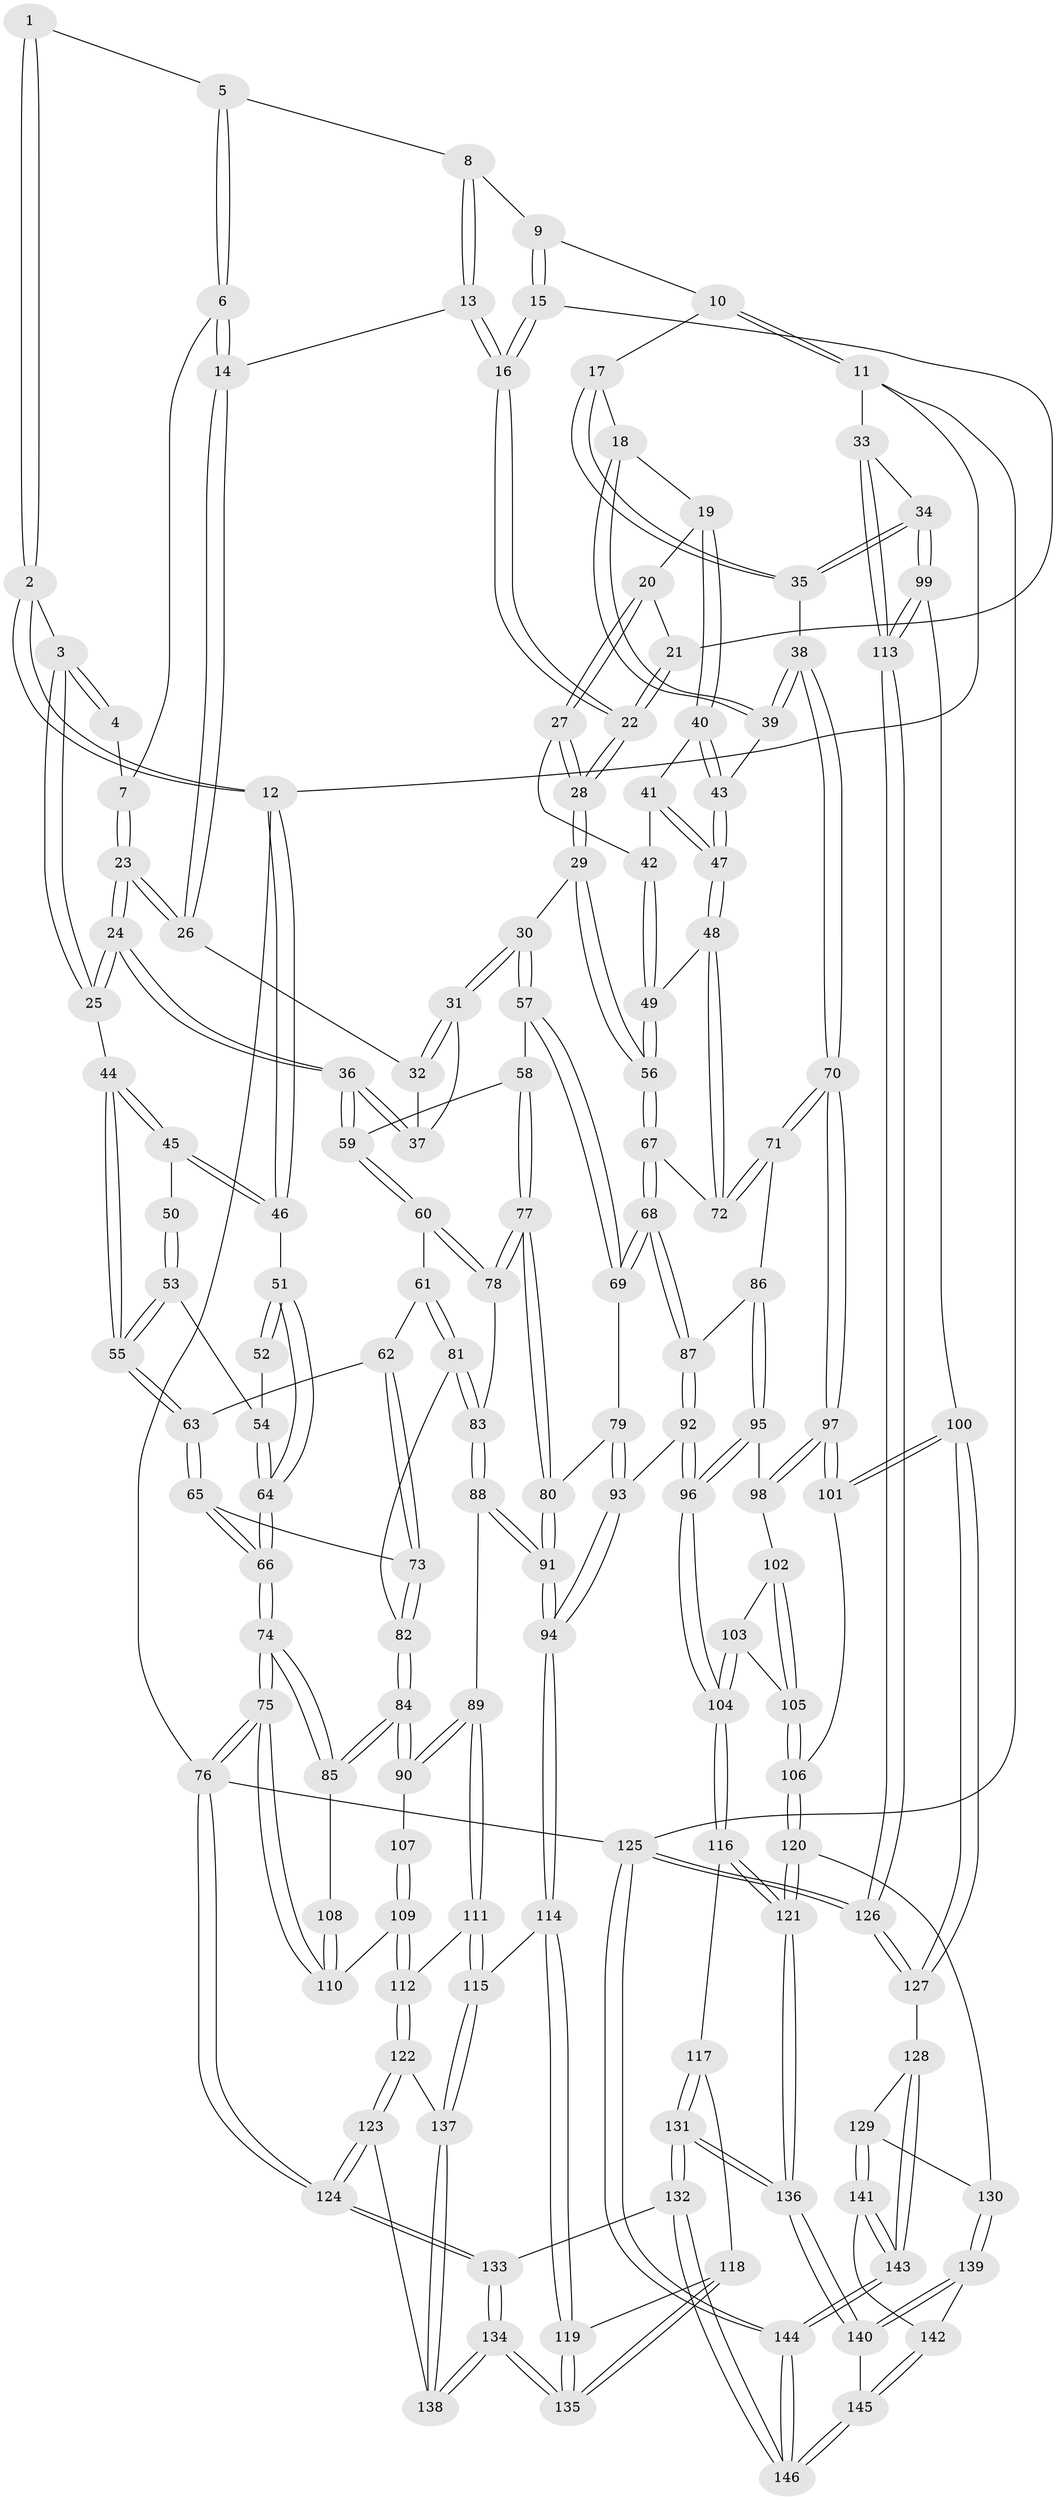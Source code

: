 // coarse degree distribution, {4: 0.42045454545454547, 3: 0.5454545454545454, 2: 0.03409090909090909}
// Generated by graph-tools (version 1.1) at 2025/38/03/04/25 23:38:24]
// undirected, 146 vertices, 362 edges
graph export_dot {
  node [color=gray90,style=filled];
  1 [pos="+0.3140013000479495+0"];
  2 [pos="+0+0"];
  3 [pos="+0.18634621324881734+0.12354349184735594"];
  4 [pos="+0.2714466191360948+0.05476044751586682"];
  5 [pos="+0.49360503994826754+0"];
  6 [pos="+0.43794521897442024+0.01227187818680151"];
  7 [pos="+0.35107783253359287+0.1143143597773907"];
  8 [pos="+0.5542063030416442+0"];
  9 [pos="+0.5745399211908693+0"];
  10 [pos="+1+0"];
  11 [pos="+1+0"];
  12 [pos="+0+0"];
  13 [pos="+0.5350187406780573+0.1688021952413972"];
  14 [pos="+0.47450000511319357+0.16123461216964302"];
  15 [pos="+0.645724882583967+0.06427156891707343"];
  16 [pos="+0.5391902020896902+0.17152348118283237"];
  17 [pos="+0.854083801921035+0.1110138730037193"];
  18 [pos="+0.7995521529798735+0.15763054951310845"];
  19 [pos="+0.7987356423829065+0.15789714994573353"];
  20 [pos="+0.6807221346398432+0.12426608120760198"];
  21 [pos="+0.6520101647165575+0.07619461339432168"];
  22 [pos="+0.5565265607233815+0.19551264840722543"];
  23 [pos="+0.33057095199611564+0.16774238190739485"];
  24 [pos="+0.27215961639600644+0.23871297770458727"];
  25 [pos="+0.21931915347814654+0.2152601956544965"];
  26 [pos="+0.46160857912411984+0.17856609134555804"];
  27 [pos="+0.6230393882783599+0.2430735034735296"];
  28 [pos="+0.5931909040037432+0.2586633168520371"];
  29 [pos="+0.5744672514380734+0.28874423347028777"];
  30 [pos="+0.5016169793161412+0.30672003309835466"];
  31 [pos="+0.48384757978692855+0.2728647246343727"];
  32 [pos="+0.4605639792972548+0.19711845101181913"];
  33 [pos="+1+0.38042017701670044"];
  34 [pos="+1+0.3829769252892823"];
  35 [pos="+1+0.3837959691732323"];
  36 [pos="+0.27340995307854704+0.24095270351198908"];
  37 [pos="+0.40036662731091865+0.23035466227088586"];
  38 [pos="+1+0.38464773796348317"];
  39 [pos="+0.8944166095669959+0.3133747524190825"];
  40 [pos="+0.7609693607773501+0.2402837053637176"];
  41 [pos="+0.7403738847617426+0.2567137554212568"];
  42 [pos="+0.7061991333535859+0.2686790613844841"];
  43 [pos="+0.8321591373847842+0.320992683956824"];
  44 [pos="+0.21548520902189405+0.216771774155527"];
  45 [pos="+0.1746171269800016+0.2235671170485054"];
  46 [pos="+0+0"];
  47 [pos="+0.7795855238641686+0.35507378071624385"];
  48 [pos="+0.7670336235133965+0.37059411565188666"];
  49 [pos="+0.7125938813260702+0.3502740663725365"];
  50 [pos="+0.1733207449678038+0.22400539559179"];
  51 [pos="+0+0"];
  52 [pos="+0.06540098167647129+0.23526743521475177"];
  53 [pos="+0.07343243550096666+0.3279551577308765"];
  54 [pos="+0.048220256868038824+0.31365057338053626"];
  55 [pos="+0.10867302813203716+0.38127201100031854"];
  56 [pos="+0.6303910000129084+0.38239981350864094"];
  57 [pos="+0.42925754006614564+0.3753057255448444"];
  58 [pos="+0.35996852569287446+0.3759190633292303"];
  59 [pos="+0.3104866344675489+0.34666538827604376"];
  60 [pos="+0.2152364622391473+0.421907401758085"];
  61 [pos="+0.21297907327523954+0.42344889865590507"];
  62 [pos="+0.15708955081945755+0.4047945989010166"];
  63 [pos="+0.10887347469156504+0.382407125275622"];
  64 [pos="+0+0.356637335823732"];
  65 [pos="+0.023882695931658964+0.45551491134424843"];
  66 [pos="+0+0.48796275686206475"];
  67 [pos="+0.6278872788925064+0.43160730349651116"];
  68 [pos="+0.5645221601077537+0.5069920936861294"];
  69 [pos="+0.5140868800838925+0.478899058832053"];
  70 [pos="+0.8528567486031311+0.5367965544715085"];
  71 [pos="+0.8154066344260791+0.5166853032076418"];
  72 [pos="+0.782538134318415+0.4754796873872379"];
  73 [pos="+0.09393175058135525+0.4988121794742391"];
  74 [pos="+0+0.48957052468432016"];
  75 [pos="+0+0.7528442880381427"];
  76 [pos="+0+1"];
  77 [pos="+0.34935578910866455+0.5229671048916089"];
  78 [pos="+0.3059181279487384+0.5236154803897045"];
  79 [pos="+0.4137206847946807+0.5429549864324564"];
  80 [pos="+0.3499772523401258+0.524307407615248"];
  81 [pos="+0.20253827813340497+0.46739639047379156"];
  82 [pos="+0.12273327521282647+0.522800143486462"];
  83 [pos="+0.23587772510952093+0.5350316427526334"];
  84 [pos="+0.12244884381647492+0.5827705738916845"];
  85 [pos="+0+0.5281285493517347"];
  86 [pos="+0.6904434135206584+0.5543310022555897"];
  87 [pos="+0.5679325167541157+0.5210567112438635"];
  88 [pos="+0.21950737797110664+0.6111677245652908"];
  89 [pos="+0.1462157884255082+0.6201384634222961"];
  90 [pos="+0.13332963680669616+0.6071911816319884"];
  91 [pos="+0.31710050421569264+0.6735429882690765"];
  92 [pos="+0.5493411206011657+0.6132457196599334"];
  93 [pos="+0.4554892984277099+0.6292280517615371"];
  94 [pos="+0.3411716073672656+0.718773825527444"];
  95 [pos="+0.6792215743149898+0.6254382470542516"];
  96 [pos="+0.5556406245022387+0.6237779095158461"];
  97 [pos="+0.8469524953381722+0.5989085518964682"];
  98 [pos="+0.6824252122386983+0.6289815808758421"];
  99 [pos="+0.949158202801885+0.6928918181435044"];
  100 [pos="+0.8643111145762966+0.7067186460580958"];
  101 [pos="+0.8516442117819886+0.6925312550611445"];
  102 [pos="+0.6835633867421113+0.6345819109887888"];
  103 [pos="+0.5855296692310823+0.7130705896418307"];
  104 [pos="+0.5776911946353362+0.7125055670536502"];
  105 [pos="+0.7072403469786557+0.7246042664316346"];
  106 [pos="+0.7252469245865992+0.7341441514061822"];
  107 [pos="+0.03446292333019655+0.6333516348416799"];
  108 [pos="+0.0266128731299051+0.6292052150105479"];
  109 [pos="+0.05448673695501721+0.7333087817029319"];
  110 [pos="+0+0.7349302729695705"];
  111 [pos="+0.11669192323161393+0.7385498934122339"];
  112 [pos="+0.10365179417086987+0.7493932072015649"];
  113 [pos="+1+0.6714482261173988"];
  114 [pos="+0.34116151670403416+0.7191181239435246"];
  115 [pos="+0.28159975505905993+0.7559910262157156"];
  116 [pos="+0.567372848993516+0.7328761813094516"];
  117 [pos="+0.5546773861672387+0.7529206994796755"];
  118 [pos="+0.5082910680579072+0.7600807015293115"];
  119 [pos="+0.35151138138854093+0.730634432022416"];
  120 [pos="+0.709739777688861+0.7967372302603484"];
  121 [pos="+0.6897214718028898+0.8239607037221569"];
  122 [pos="+0.10241236351574826+0.8719484753040506"];
  123 [pos="+0.0847110444096416+0.9184428890303761"];
  124 [pos="+0+1"];
  125 [pos="+1+1"];
  126 [pos="+1+0.9573072915357589"];
  127 [pos="+0.878811869683123+0.75414481615444"];
  128 [pos="+0.8736793355818393+0.7863650701691944"];
  129 [pos="+0.8086892285640835+0.8290008912559617"];
  130 [pos="+0.7698568283535017+0.8400220046752969"];
  131 [pos="+0.5964909134446774+0.9208892331791788"];
  132 [pos="+0.47178729558176674+1"];
  133 [pos="+0.46252978878582357+1"];
  134 [pos="+0.44028952506779906+1"];
  135 [pos="+0.42166436331364227+0.9554012209427772"];
  136 [pos="+0.6535762444241282+0.8911429092177705"];
  137 [pos="+0.25001916216957787+0.824019467052038"];
  138 [pos="+0.2684375543629146+0.9173725214267409"];
  139 [pos="+0.7664562352134335+0.8579035054162323"];
  140 [pos="+0.6679868966735056+0.8940961407796785"];
  141 [pos="+0.792865528133457+0.8896354054830578"];
  142 [pos="+0.782323308301237+0.8976654786771279"];
  143 [pos="+0.8874316186521195+0.8667285451641839"];
  144 [pos="+1+1"];
  145 [pos="+0.769604866658615+0.9300146479709759"];
  146 [pos="+1+1"];
  1 -- 2;
  1 -- 2;
  1 -- 5;
  2 -- 3;
  2 -- 12;
  2 -- 12;
  3 -- 4;
  3 -- 4;
  3 -- 25;
  3 -- 25;
  4 -- 7;
  5 -- 6;
  5 -- 6;
  5 -- 8;
  6 -- 7;
  6 -- 14;
  6 -- 14;
  7 -- 23;
  7 -- 23;
  8 -- 9;
  8 -- 13;
  8 -- 13;
  9 -- 10;
  9 -- 15;
  9 -- 15;
  10 -- 11;
  10 -- 11;
  10 -- 17;
  11 -- 12;
  11 -- 33;
  11 -- 125;
  12 -- 46;
  12 -- 46;
  12 -- 76;
  13 -- 14;
  13 -- 16;
  13 -- 16;
  14 -- 26;
  14 -- 26;
  15 -- 16;
  15 -- 16;
  15 -- 21;
  16 -- 22;
  16 -- 22;
  17 -- 18;
  17 -- 35;
  17 -- 35;
  18 -- 19;
  18 -- 39;
  18 -- 39;
  19 -- 20;
  19 -- 40;
  19 -- 40;
  20 -- 21;
  20 -- 27;
  20 -- 27;
  21 -- 22;
  21 -- 22;
  22 -- 28;
  22 -- 28;
  23 -- 24;
  23 -- 24;
  23 -- 26;
  23 -- 26;
  24 -- 25;
  24 -- 25;
  24 -- 36;
  24 -- 36;
  25 -- 44;
  26 -- 32;
  27 -- 28;
  27 -- 28;
  27 -- 42;
  28 -- 29;
  28 -- 29;
  29 -- 30;
  29 -- 56;
  29 -- 56;
  30 -- 31;
  30 -- 31;
  30 -- 57;
  30 -- 57;
  31 -- 32;
  31 -- 32;
  31 -- 37;
  32 -- 37;
  33 -- 34;
  33 -- 113;
  33 -- 113;
  34 -- 35;
  34 -- 35;
  34 -- 99;
  34 -- 99;
  35 -- 38;
  36 -- 37;
  36 -- 37;
  36 -- 59;
  36 -- 59;
  38 -- 39;
  38 -- 39;
  38 -- 70;
  38 -- 70;
  39 -- 43;
  40 -- 41;
  40 -- 43;
  40 -- 43;
  41 -- 42;
  41 -- 47;
  41 -- 47;
  42 -- 49;
  42 -- 49;
  43 -- 47;
  43 -- 47;
  44 -- 45;
  44 -- 45;
  44 -- 55;
  44 -- 55;
  45 -- 46;
  45 -- 46;
  45 -- 50;
  46 -- 51;
  47 -- 48;
  47 -- 48;
  48 -- 49;
  48 -- 72;
  48 -- 72;
  49 -- 56;
  49 -- 56;
  50 -- 53;
  50 -- 53;
  51 -- 52;
  51 -- 52;
  51 -- 64;
  51 -- 64;
  52 -- 54;
  53 -- 54;
  53 -- 55;
  53 -- 55;
  54 -- 64;
  54 -- 64;
  55 -- 63;
  55 -- 63;
  56 -- 67;
  56 -- 67;
  57 -- 58;
  57 -- 69;
  57 -- 69;
  58 -- 59;
  58 -- 77;
  58 -- 77;
  59 -- 60;
  59 -- 60;
  60 -- 61;
  60 -- 78;
  60 -- 78;
  61 -- 62;
  61 -- 81;
  61 -- 81;
  62 -- 63;
  62 -- 73;
  62 -- 73;
  63 -- 65;
  63 -- 65;
  64 -- 66;
  64 -- 66;
  65 -- 66;
  65 -- 66;
  65 -- 73;
  66 -- 74;
  66 -- 74;
  67 -- 68;
  67 -- 68;
  67 -- 72;
  68 -- 69;
  68 -- 69;
  68 -- 87;
  68 -- 87;
  69 -- 79;
  70 -- 71;
  70 -- 71;
  70 -- 97;
  70 -- 97;
  71 -- 72;
  71 -- 72;
  71 -- 86;
  73 -- 82;
  73 -- 82;
  74 -- 75;
  74 -- 75;
  74 -- 85;
  74 -- 85;
  75 -- 76;
  75 -- 76;
  75 -- 110;
  75 -- 110;
  76 -- 124;
  76 -- 124;
  76 -- 125;
  77 -- 78;
  77 -- 78;
  77 -- 80;
  77 -- 80;
  78 -- 83;
  79 -- 80;
  79 -- 93;
  79 -- 93;
  80 -- 91;
  80 -- 91;
  81 -- 82;
  81 -- 83;
  81 -- 83;
  82 -- 84;
  82 -- 84;
  83 -- 88;
  83 -- 88;
  84 -- 85;
  84 -- 85;
  84 -- 90;
  84 -- 90;
  85 -- 108;
  86 -- 87;
  86 -- 95;
  86 -- 95;
  87 -- 92;
  87 -- 92;
  88 -- 89;
  88 -- 91;
  88 -- 91;
  89 -- 90;
  89 -- 90;
  89 -- 111;
  89 -- 111;
  90 -- 107;
  91 -- 94;
  91 -- 94;
  92 -- 93;
  92 -- 96;
  92 -- 96;
  93 -- 94;
  93 -- 94;
  94 -- 114;
  94 -- 114;
  95 -- 96;
  95 -- 96;
  95 -- 98;
  96 -- 104;
  96 -- 104;
  97 -- 98;
  97 -- 98;
  97 -- 101;
  97 -- 101;
  98 -- 102;
  99 -- 100;
  99 -- 113;
  99 -- 113;
  100 -- 101;
  100 -- 101;
  100 -- 127;
  100 -- 127;
  101 -- 106;
  102 -- 103;
  102 -- 105;
  102 -- 105;
  103 -- 104;
  103 -- 104;
  103 -- 105;
  104 -- 116;
  104 -- 116;
  105 -- 106;
  105 -- 106;
  106 -- 120;
  106 -- 120;
  107 -- 109;
  107 -- 109;
  108 -- 110;
  108 -- 110;
  109 -- 110;
  109 -- 112;
  109 -- 112;
  111 -- 112;
  111 -- 115;
  111 -- 115;
  112 -- 122;
  112 -- 122;
  113 -- 126;
  113 -- 126;
  114 -- 115;
  114 -- 119;
  114 -- 119;
  115 -- 137;
  115 -- 137;
  116 -- 117;
  116 -- 121;
  116 -- 121;
  117 -- 118;
  117 -- 131;
  117 -- 131;
  118 -- 119;
  118 -- 135;
  118 -- 135;
  119 -- 135;
  119 -- 135;
  120 -- 121;
  120 -- 121;
  120 -- 130;
  121 -- 136;
  121 -- 136;
  122 -- 123;
  122 -- 123;
  122 -- 137;
  123 -- 124;
  123 -- 124;
  123 -- 138;
  124 -- 133;
  124 -- 133;
  125 -- 126;
  125 -- 126;
  125 -- 144;
  125 -- 144;
  126 -- 127;
  126 -- 127;
  127 -- 128;
  128 -- 129;
  128 -- 143;
  128 -- 143;
  129 -- 130;
  129 -- 141;
  129 -- 141;
  130 -- 139;
  130 -- 139;
  131 -- 132;
  131 -- 132;
  131 -- 136;
  131 -- 136;
  132 -- 133;
  132 -- 146;
  132 -- 146;
  133 -- 134;
  133 -- 134;
  134 -- 135;
  134 -- 135;
  134 -- 138;
  134 -- 138;
  136 -- 140;
  136 -- 140;
  137 -- 138;
  137 -- 138;
  139 -- 140;
  139 -- 140;
  139 -- 142;
  140 -- 145;
  141 -- 142;
  141 -- 143;
  141 -- 143;
  142 -- 145;
  142 -- 145;
  143 -- 144;
  143 -- 144;
  144 -- 146;
  144 -- 146;
  145 -- 146;
  145 -- 146;
}
